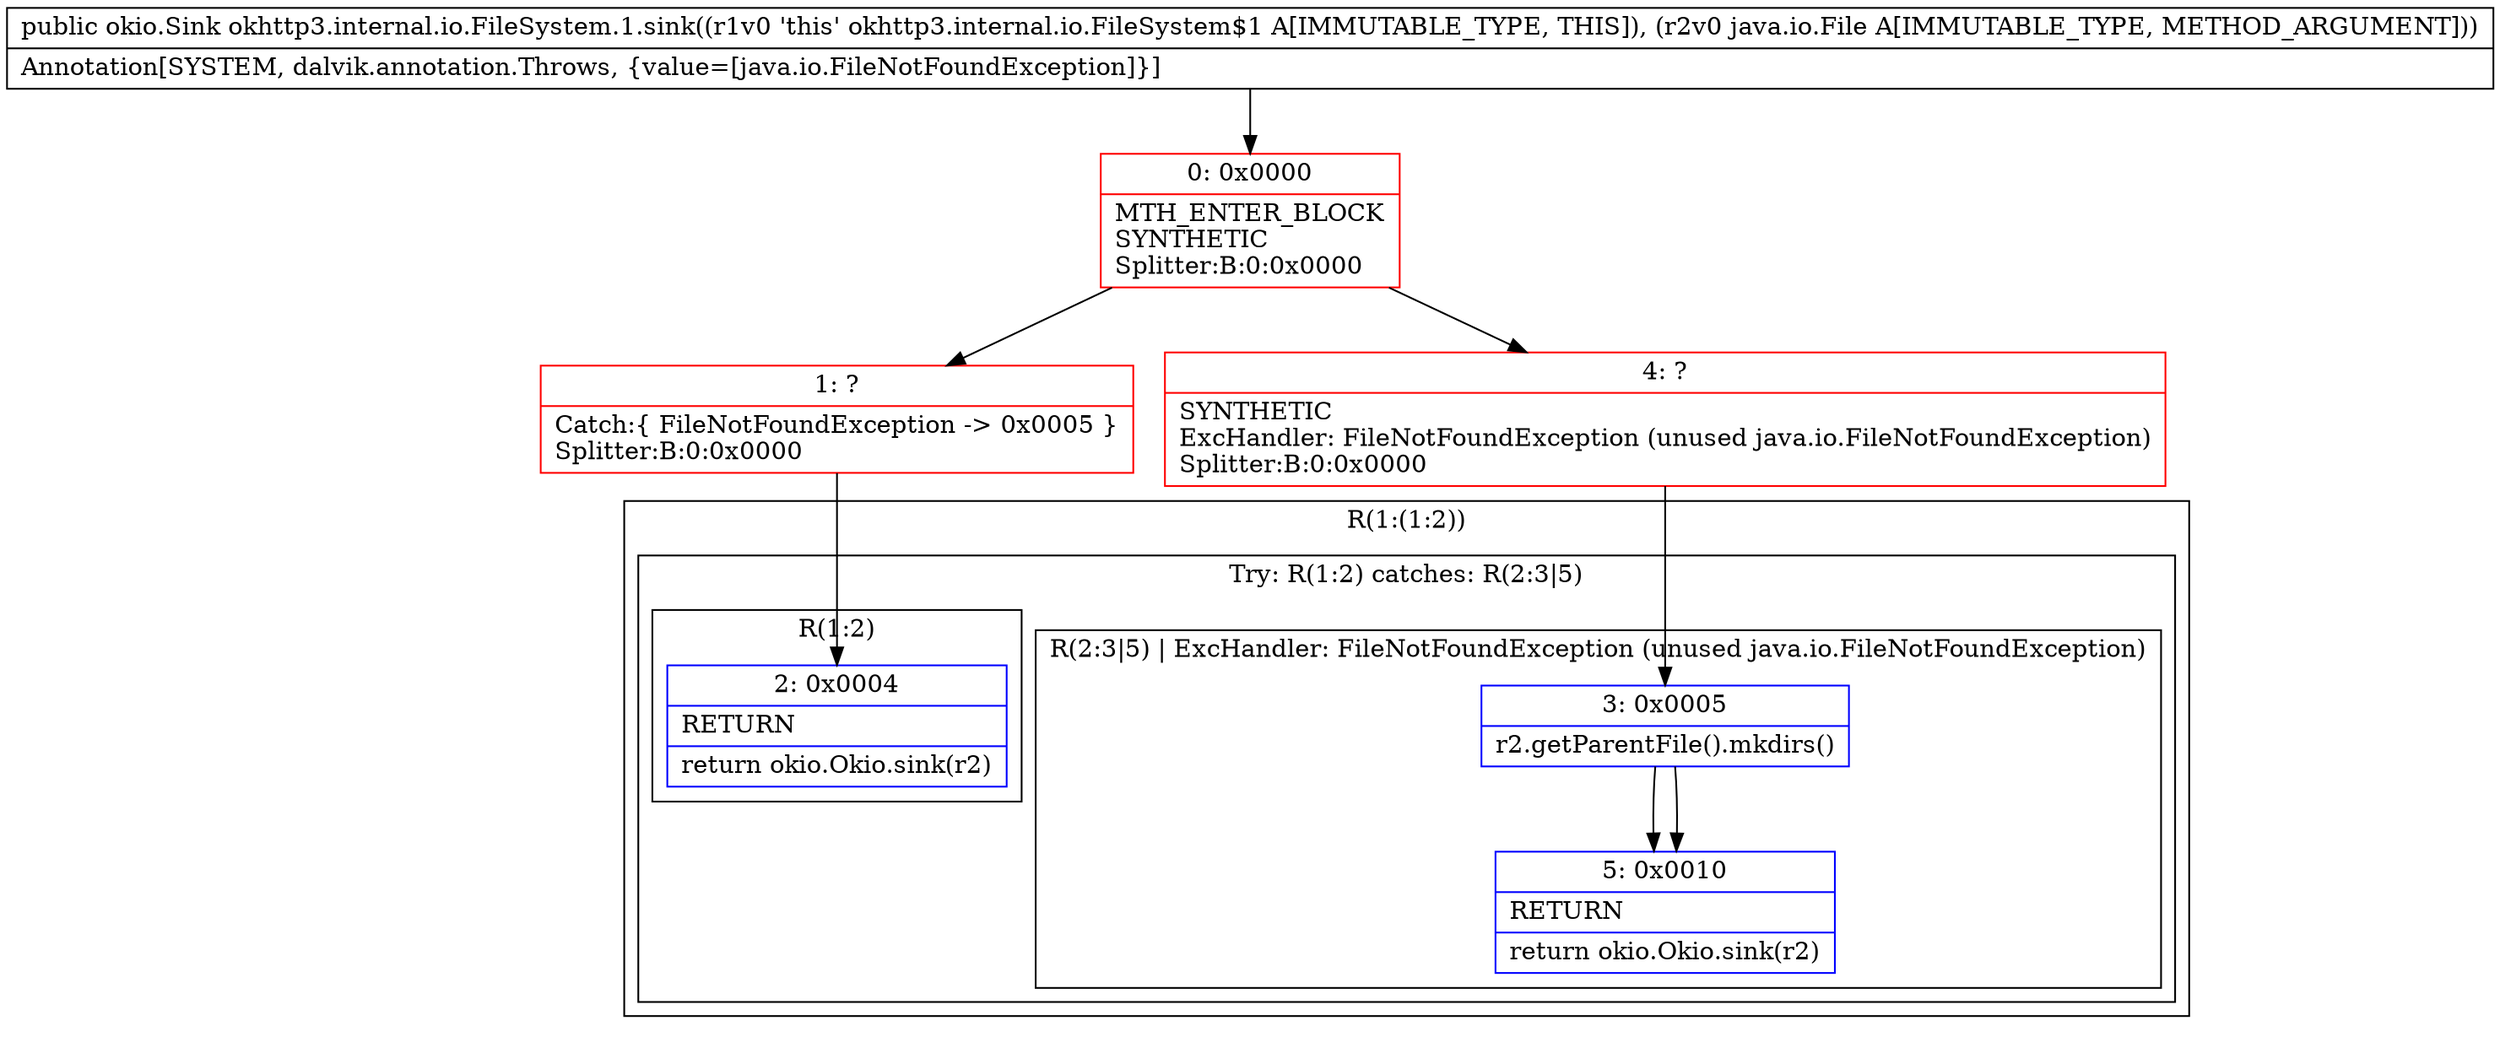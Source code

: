 digraph "CFG forokhttp3.internal.io.FileSystem.1.sink(Ljava\/io\/File;)Lokio\/Sink;" {
subgraph cluster_Region_1461965048 {
label = "R(1:(1:2))";
node [shape=record,color=blue];
subgraph cluster_TryCatchRegion_1235503951 {
label = "Try: R(1:2) catches: R(2:3|5)";
node [shape=record,color=blue];
subgraph cluster_Region_1889284029 {
label = "R(1:2)";
node [shape=record,color=blue];
Node_2 [shape=record,label="{2\:\ 0x0004|RETURN\l|return okio.Okio.sink(r2)\l}"];
}
subgraph cluster_Region_959846815 {
label = "R(2:3|5) | ExcHandler: FileNotFoundException (unused java.io.FileNotFoundException)\l";
node [shape=record,color=blue];
Node_3 [shape=record,label="{3\:\ 0x0005|r2.getParentFile().mkdirs()\l}"];
Node_5 [shape=record,label="{5\:\ 0x0010|RETURN\l|return okio.Okio.sink(r2)\l}"];
}
}
}
subgraph cluster_Region_959846815 {
label = "R(2:3|5) | ExcHandler: FileNotFoundException (unused java.io.FileNotFoundException)\l";
node [shape=record,color=blue];
Node_3 [shape=record,label="{3\:\ 0x0005|r2.getParentFile().mkdirs()\l}"];
Node_5 [shape=record,label="{5\:\ 0x0010|RETURN\l|return okio.Okio.sink(r2)\l}"];
}
Node_0 [shape=record,color=red,label="{0\:\ 0x0000|MTH_ENTER_BLOCK\lSYNTHETIC\lSplitter:B:0:0x0000\l}"];
Node_1 [shape=record,color=red,label="{1\:\ ?|Catch:\{ FileNotFoundException \-\> 0x0005 \}\lSplitter:B:0:0x0000\l}"];
Node_4 [shape=record,color=red,label="{4\:\ ?|SYNTHETIC\lExcHandler: FileNotFoundException (unused java.io.FileNotFoundException)\lSplitter:B:0:0x0000\l}"];
MethodNode[shape=record,label="{public okio.Sink okhttp3.internal.io.FileSystem.1.sink((r1v0 'this' okhttp3.internal.io.FileSystem$1 A[IMMUTABLE_TYPE, THIS]), (r2v0 java.io.File A[IMMUTABLE_TYPE, METHOD_ARGUMENT]))  | Annotation[SYSTEM, dalvik.annotation.Throws, \{value=[java.io.FileNotFoundException]\}]\l}"];
MethodNode -> Node_0;
Node_3 -> Node_5;
Node_3 -> Node_5;
Node_0 -> Node_1;
Node_0 -> Node_4;
Node_1 -> Node_2;
Node_4 -> Node_3;
}

